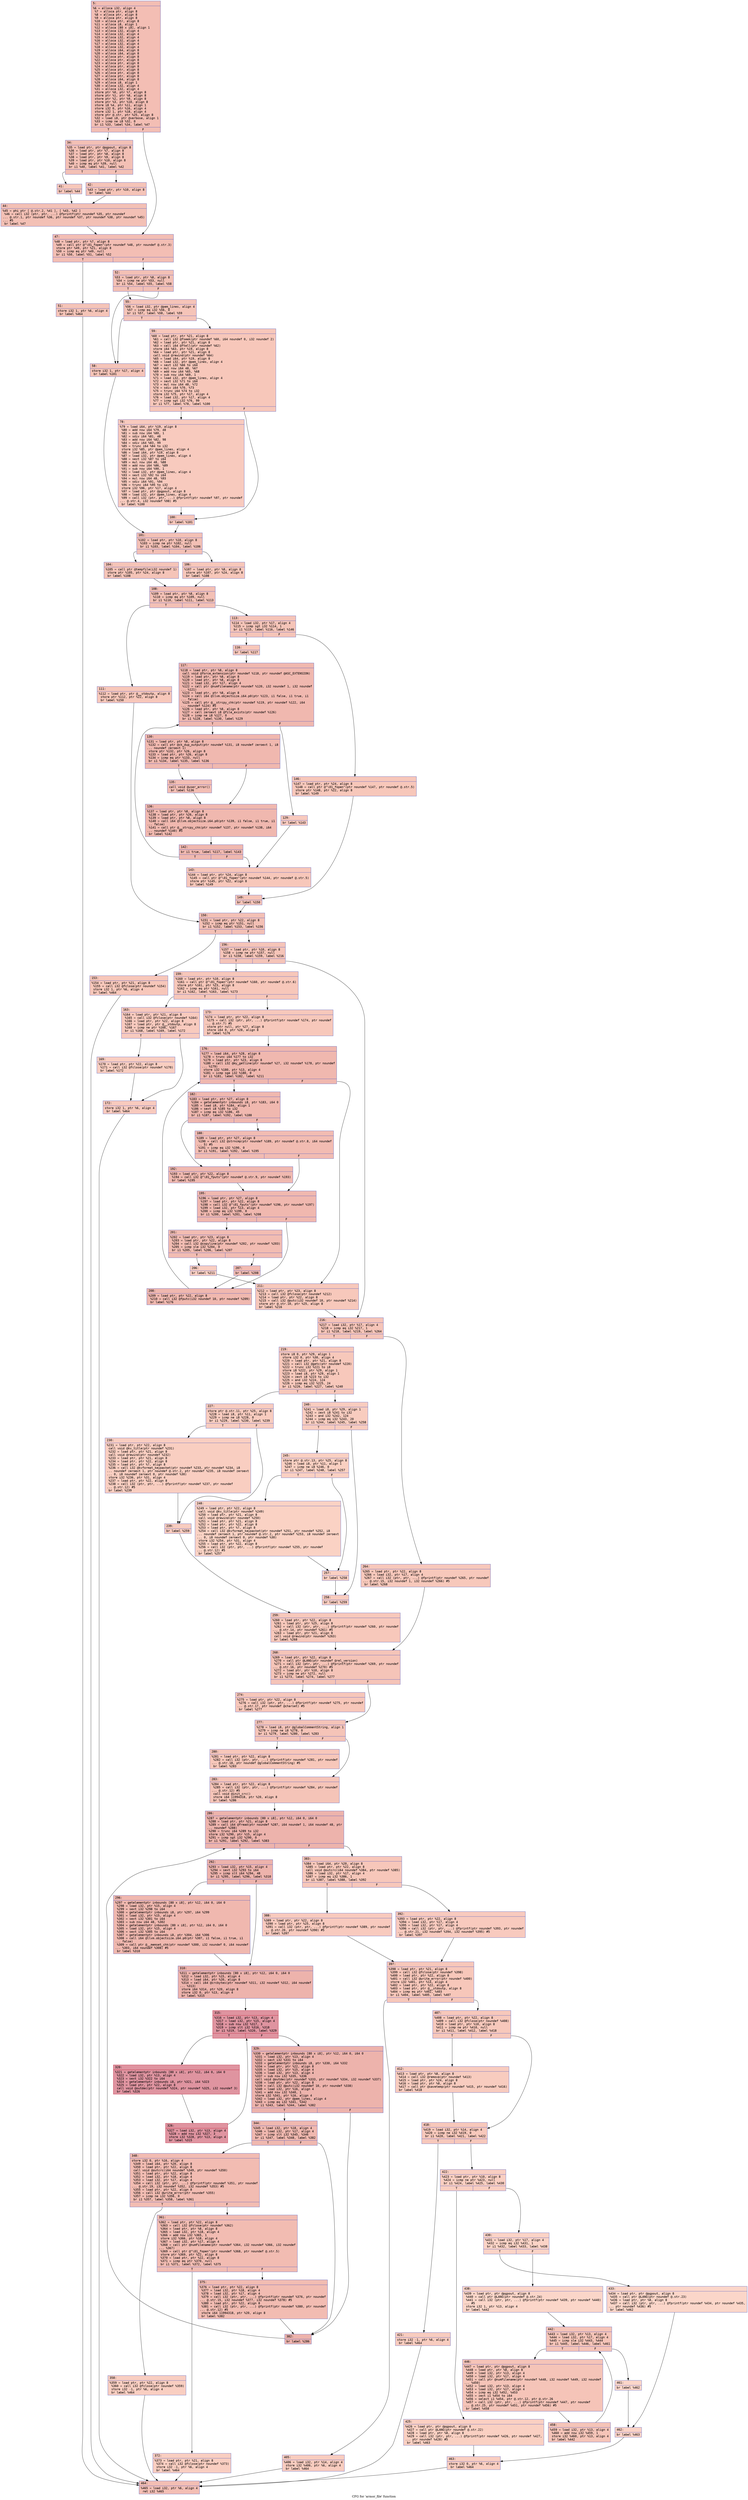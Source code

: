 digraph "CFG for 'armor_file' function" {
	label="CFG for 'armor_file' function";

	Node0x600001c16f30 [shape=record,color="#3d50c3ff", style=filled, fillcolor="#e36c5570" fontname="Courier",label="{5:\l|  %6 = alloca i32, align 4\l  %7 = alloca ptr, align 8\l  %8 = alloca ptr, align 8\l  %9 = alloca ptr, align 8\l  %10 = alloca ptr, align 8\l  %11 = alloca i8, align 1\l  %12 = alloca [80 x i8], align 1\l  %13 = alloca i32, align 4\l  %14 = alloca i32, align 4\l  %15 = alloca i32, align 4\l  %16 = alloca i32, align 4\l  %17 = alloca i32, align 4\l  %18 = alloca i32, align 4\l  %19 = alloca i64, align 8\l  %20 = alloca i64, align 8\l  %21 = alloca ptr, align 8\l  %22 = alloca ptr, align 8\l  %23 = alloca ptr, align 8\l  %24 = alloca ptr, align 8\l  %25 = alloca ptr, align 8\l  %26 = alloca ptr, align 8\l  %27 = alloca ptr, align 8\l  %28 = alloca i64, align 8\l  %29 = alloca i8, align 1\l  %30 = alloca i32, align 4\l  %31 = alloca i32, align 4\l  store ptr %0, ptr %7, align 8\l  store ptr %1, ptr %8, align 8\l  store ptr %2, ptr %9, align 8\l  store ptr %3, ptr %10, align 8\l  store i8 %4, ptr %11, align 1\l  store i32 0, ptr %16, align 4\l  store i32 1, ptr %18, align 4\l  store ptr @.str, ptr %25, align 8\l  %32 = load i8, ptr @verbose, align 1\l  %33 = icmp ne i8 %32, 0\l  br i1 %33, label %34, label %47\l|{<s0>T|<s1>F}}"];
	Node0x600001c16f30:s0 -> Node0x600001c16f80[tooltip="5 -> 34\nProbability 62.50%" ];
	Node0x600001c16f30:s1 -> Node0x600001c170c0[tooltip="5 -> 47\nProbability 37.50%" ];
	Node0x600001c16f80 [shape=record,color="#3d50c3ff", style=filled, fillcolor="#e5705870" fontname="Courier",label="{34:\l|  %35 = load ptr, ptr @pgpout, align 8\l  %36 = load ptr, ptr %7, align 8\l  %37 = load ptr, ptr %8, align 8\l  %38 = load ptr, ptr %9, align 8\l  %39 = load ptr, ptr %10, align 8\l  %40 = icmp eq ptr %39, null\l  br i1 %40, label %41, label %42\l|{<s0>T|<s1>F}}"];
	Node0x600001c16f80:s0 -> Node0x600001c16fd0[tooltip="34 -> 41\nProbability 37.50%" ];
	Node0x600001c16f80:s1 -> Node0x600001c17020[tooltip="34 -> 42\nProbability 62.50%" ];
	Node0x600001c16fd0 [shape=record,color="#3d50c3ff", style=filled, fillcolor="#ec7f6370" fontname="Courier",label="{41:\l|  br label %44\l}"];
	Node0x600001c16fd0 -> Node0x600001c17070[tooltip="41 -> 44\nProbability 100.00%" ];
	Node0x600001c17020 [shape=record,color="#3d50c3ff", style=filled, fillcolor="#e97a5f70" fontname="Courier",label="{42:\l|  %43 = load ptr, ptr %10, align 8\l  br label %44\l}"];
	Node0x600001c17020 -> Node0x600001c17070[tooltip="42 -> 44\nProbability 100.00%" ];
	Node0x600001c17070 [shape=record,color="#3d50c3ff", style=filled, fillcolor="#e5705870" fontname="Courier",label="{44:\l|  %45 = phi ptr [ @.str.2, %41 ], [ %43, %42 ]\l  %46 = call i32 (ptr, ptr, ...) @fprintf(ptr noundef %35, ptr noundef\l... @.str.1, ptr noundef %36, ptr noundef %37, ptr noundef %38, ptr noundef %45)\l... #5\l  br label %47\l}"];
	Node0x600001c17070 -> Node0x600001c170c0[tooltip="44 -> 47\nProbability 100.00%" ];
	Node0x600001c170c0 [shape=record,color="#3d50c3ff", style=filled, fillcolor="#e36c5570" fontname="Courier",label="{47:\l|  %48 = load ptr, ptr %7, align 8\l  %49 = call ptr @\"\\01_fopen\"(ptr noundef %48, ptr noundef @.str.3)\l  store ptr %49, ptr %21, align 8\l  %50 = icmp eq ptr %49, null\l  br i1 %50, label %51, label %52\l|{<s0>T|<s1>F}}"];
	Node0x600001c170c0:s0 -> Node0x600001c17110[tooltip="47 -> 51\nProbability 37.50%" ];
	Node0x600001c170c0:s1 -> Node0x600001c17160[tooltip="47 -> 52\nProbability 62.50%" ];
	Node0x600001c17110 [shape=record,color="#3d50c3ff", style=filled, fillcolor="#e97a5f70" fontname="Courier",label="{51:\l|  store i32 1, ptr %6, align 4\l  br label %464\l}"];
	Node0x600001c17110 -> Node0x600001c10e60[tooltip="51 -> 464\nProbability 100.00%" ];
	Node0x600001c17160 [shape=record,color="#3d50c3ff", style=filled, fillcolor="#e5705870" fontname="Courier",label="{52:\l|  %53 = load ptr, ptr %8, align 8\l  %54 = icmp ne ptr %53, null\l  br i1 %54, label %55, label %58\l|{<s0>T|<s1>F}}"];
	Node0x600001c17160:s0 -> Node0x600001c171b0[tooltip="52 -> 55\nProbability 62.50%" ];
	Node0x600001c17160:s1 -> Node0x600001c17200[tooltip="52 -> 58\nProbability 37.50%" ];
	Node0x600001c171b0 [shape=record,color="#3d50c3ff", style=filled, fillcolor="#e97a5f70" fontname="Courier",label="{55:\l|  %56 = load i32, ptr @pem_lines, align 4\l  %57 = icmp eq i32 %56, 0\l  br i1 %57, label %58, label %59\l|{<s0>T|<s1>F}}"];
	Node0x600001c171b0:s0 -> Node0x600001c17200[tooltip="55 -> 58\nProbability 37.50%" ];
	Node0x600001c171b0:s1 -> Node0x600001c17250[tooltip="55 -> 59\nProbability 62.50%" ];
	Node0x600001c17200 [shape=record,color="#3d50c3ff", style=filled, fillcolor="#e97a5f70" fontname="Courier",label="{58:\l|  store i32 1, ptr %17, align 4\l  br label %101\l}"];
	Node0x600001c17200 -> Node0x600001c17340[tooltip="58 -> 101\nProbability 100.00%" ];
	Node0x600001c17250 [shape=record,color="#3d50c3ff", style=filled, fillcolor="#ec7f6370" fontname="Courier",label="{59:\l|  %60 = load ptr, ptr %21, align 8\l  %61 = call i32 @fseek(ptr noundef %60, i64 noundef 0, i32 noundef 2)\l  %62 = load ptr, ptr %21, align 8\l  %63 = call i64 @ftell(ptr noundef %62)\l  store i64 %63, ptr %19, align 8\l  %64 = load ptr, ptr %21, align 8\l  call void @rewind(ptr noundef %64)\l  %65 = load i64, ptr %19, align 8\l  %66 = load i32, ptr @pem_lines, align 4\l  %67 = sext i32 %66 to i64\l  %68 = mul nsw i64 48, %67\l  %69 = add nsw i64 %65, %68\l  %70 = sub nsw i64 %69, 1\l  %71 = load i32, ptr @pem_lines, align 4\l  %72 = sext i32 %71 to i64\l  %73 = mul nsw i64 48, %72\l  %74 = sdiv i64 %70, %73\l  %75 = trunc i64 %74 to i32\l  store i32 %75, ptr %17, align 4\l  %76 = load i32, ptr %17, align 4\l  %77 = icmp sgt i32 %76, 99\l  br i1 %77, label %78, label %100\l|{<s0>T|<s1>F}}"];
	Node0x600001c17250:s0 -> Node0x600001c172a0[tooltip="59 -> 78\nProbability 50.00%" ];
	Node0x600001c17250:s1 -> Node0x600001c172f0[tooltip="59 -> 100\nProbability 50.00%" ];
	Node0x600001c172a0 [shape=record,color="#3d50c3ff", style=filled, fillcolor="#ef886b70" fontname="Courier",label="{78:\l|  %79 = load i64, ptr %19, align 8\l  %80 = add nsw i64 %79, 48\l  %81 = sub nsw i64 %80, 1\l  %82 = sdiv i64 %81, 48\l  %83 = add nsw i64 %82, 98\l  %84 = sdiv i64 %83, 99\l  %85 = trunc i64 %84 to i32\l  store i32 %85, ptr @pem_lines, align 4\l  %86 = load i64, ptr %19, align 8\l  %87 = load i32, ptr @pem_lines, align 4\l  %88 = sext i32 %87 to i64\l  %89 = mul nsw i64 48, %88\l  %90 = add nsw i64 %86, %89\l  %91 = sub nsw i64 %90, 1\l  %92 = load i32, ptr @pem_lines, align 4\l  %93 = sext i32 %92 to i64\l  %94 = mul nsw i64 48, %93\l  %95 = sdiv i64 %91, %94\l  %96 = trunc i64 %95 to i32\l  store i32 %96, ptr %17, align 4\l  %97 = load ptr, ptr @pgpout, align 8\l  %98 = load i32, ptr @pem_lines, align 4\l  %99 = call i32 (ptr, ptr, ...) @fprintf(ptr noundef %97, ptr noundef\l... @.str.4, i32 noundef %98) #5\l  br label %100\l}"];
	Node0x600001c172a0 -> Node0x600001c172f0[tooltip="78 -> 100\nProbability 100.00%" ];
	Node0x600001c172f0 [shape=record,color="#3d50c3ff", style=filled, fillcolor="#ec7f6370" fontname="Courier",label="{100:\l|  br label %101\l}"];
	Node0x600001c172f0 -> Node0x600001c17340[tooltip="100 -> 101\nProbability 100.00%" ];
	Node0x600001c17340 [shape=record,color="#3d50c3ff", style=filled, fillcolor="#e5705870" fontname="Courier",label="{101:\l|  %102 = load ptr, ptr %10, align 8\l  %103 = icmp ne ptr %102, null\l  br i1 %103, label %104, label %106\l|{<s0>T|<s1>F}}"];
	Node0x600001c17340:s0 -> Node0x600001c17390[tooltip="101 -> 104\nProbability 62.50%" ];
	Node0x600001c17340:s1 -> Node0x600001c173e0[tooltip="101 -> 106\nProbability 37.50%" ];
	Node0x600001c17390 [shape=record,color="#3d50c3ff", style=filled, fillcolor="#e97a5f70" fontname="Courier",label="{104:\l|  %105 = call ptr @tempfile(i32 noundef 1)\l  store ptr %105, ptr %24, align 8\l  br label %108\l}"];
	Node0x600001c17390 -> Node0x600001c17430[tooltip="104 -> 108\nProbability 100.00%" ];
	Node0x600001c173e0 [shape=record,color="#3d50c3ff", style=filled, fillcolor="#ec7f6370" fontname="Courier",label="{106:\l|  %107 = load ptr, ptr %8, align 8\l  store ptr %107, ptr %24, align 8\l  br label %108\l}"];
	Node0x600001c173e0 -> Node0x600001c17430[tooltip="106 -> 108\nProbability 100.00%" ];
	Node0x600001c17430 [shape=record,color="#3d50c3ff", style=filled, fillcolor="#e5705870" fontname="Courier",label="{108:\l|  %109 = load ptr, ptr %8, align 8\l  %110 = icmp eq ptr %109, null\l  br i1 %110, label %111, label %113\l|{<s0>T|<s1>F}}"];
	Node0x600001c17430:s0 -> Node0x600001c17480[tooltip="108 -> 111\nProbability 37.50%" ];
	Node0x600001c17430:s1 -> Node0x600001c174d0[tooltip="108 -> 113\nProbability 62.50%" ];
	Node0x600001c17480 [shape=record,color="#3d50c3ff", style=filled, fillcolor="#ec7f6370" fontname="Courier",label="{111:\l|  %112 = load ptr, ptr @__stdoutp, align 8\l  store ptr %112, ptr %22, align 8\l  br label %150\l}"];
	Node0x600001c17480 -> Node0x600001c17840[tooltip="111 -> 150\nProbability 100.00%" ];
	Node0x600001c174d0 [shape=record,color="#3d50c3ff", style=filled, fillcolor="#e97a5f70" fontname="Courier",label="{113:\l|  %114 = load i32, ptr %17, align 4\l  %115 = icmp sgt i32 %114, 1\l  br i1 %115, label %116, label %146\l|{<s0>T|<s1>F}}"];
	Node0x600001c174d0:s0 -> Node0x600001c17520[tooltip="113 -> 116\nProbability 50.00%" ];
	Node0x600001c174d0:s1 -> Node0x600001c177a0[tooltip="113 -> 146\nProbability 50.00%" ];
	Node0x600001c17520 [shape=record,color="#3d50c3ff", style=filled, fillcolor="#ec7f6370" fontname="Courier",label="{116:\l|  br label %117\l}"];
	Node0x600001c17520 -> Node0x600001c17570[tooltip="116 -> 117\nProbability 100.00%" ];
	Node0x600001c17570 [shape=record,color="#3d50c3ff", style=filled, fillcolor="#dc5d4a70" fontname="Courier",label="{117:\l|  %118 = load ptr, ptr %8, align 8\l  call void @force_extension(ptr noundef %118, ptr noundef @ASC_EXTENSION)\l  %119 = load ptr, ptr %8, align 8\l  %120 = load ptr, ptr %8, align 8\l  %121 = load i32, ptr %17, align 4\l  %122 = call ptr @numFilename(ptr noundef %120, i32 noundef 1, i32 noundef\l... %121)\l  %123 = load ptr, ptr %8, align 8\l  %124 = call i64 @llvm.objectsize.i64.p0(ptr %123, i1 false, i1 true, i1\l... false)\l  %125 = call ptr @__strcpy_chk(ptr noundef %119, ptr noundef %122, i64\l... noundef %124) #5\l  %126 = load ptr, ptr %8, align 8\l  %127 = call zeroext i8 @file_exists(ptr noundef %126)\l  %128 = icmp ne i8 %127, 0\l  br i1 %128, label %130, label %129\l|{<s0>T|<s1>F}}"];
	Node0x600001c17570:s0 -> Node0x600001c17610[tooltip="117 -> 130\nProbability 96.88%" ];
	Node0x600001c17570:s1 -> Node0x600001c175c0[tooltip="117 -> 129\nProbability 3.12%" ];
	Node0x600001c175c0 [shape=record,color="#3d50c3ff", style=filled, fillcolor="#ef886b70" fontname="Courier",label="{129:\l|  br label %143\l}"];
	Node0x600001c175c0 -> Node0x600001c17750[tooltip="129 -> 143\nProbability 100.00%" ];
	Node0x600001c17610 [shape=record,color="#3d50c3ff", style=filled, fillcolor="#dc5d4a70" fontname="Courier",label="{130:\l|  %131 = load ptr, ptr %8, align 8\l  %132 = call ptr @ck_dup_output(ptr noundef %131, i8 noundef zeroext 1, i8\l... noundef zeroext 1)\l  store ptr %132, ptr %26, align 8\l  %133 = load ptr, ptr %26, align 8\l  %134 = icmp eq ptr %133, null\l  br i1 %134, label %135, label %136\l|{<s0>T|<s1>F}}"];
	Node0x600001c17610:s0 -> Node0x600001c17660[tooltip="130 -> 135\nProbability 37.50%" ];
	Node0x600001c17610:s1 -> Node0x600001c176b0[tooltip="130 -> 136\nProbability 62.50%" ];
	Node0x600001c17660 [shape=record,color="#3d50c3ff", style=filled, fillcolor="#e36c5570" fontname="Courier",label="{135:\l|  call void @user_error()\l  br label %136\l}"];
	Node0x600001c17660 -> Node0x600001c176b0[tooltip="135 -> 136\nProbability 100.00%" ];
	Node0x600001c176b0 [shape=record,color="#3d50c3ff", style=filled, fillcolor="#dc5d4a70" fontname="Courier",label="{136:\l|  %137 = load ptr, ptr %8, align 8\l  %138 = load ptr, ptr %26, align 8\l  %139 = load ptr, ptr %8, align 8\l  %140 = call i64 @llvm.objectsize.i64.p0(ptr %139, i1 false, i1 true, i1\l... false)\l  %141 = call ptr @__strcpy_chk(ptr noundef %137, ptr noundef %138, i64\l... noundef %140) #5\l  br label %142\l}"];
	Node0x600001c176b0 -> Node0x600001c17700[tooltip="136 -> 142\nProbability 100.00%" ];
	Node0x600001c17700 [shape=record,color="#3d50c3ff", style=filled, fillcolor="#dc5d4a70" fontname="Courier",label="{142:\l|  br i1 true, label %117, label %143\l|{<s0>T|<s1>F}}"];
	Node0x600001c17700:s0 -> Node0x600001c17570[tooltip="142 -> 117\nProbability 96.88%" ];
	Node0x600001c17700:s1 -> Node0x600001c17750[tooltip="142 -> 143\nProbability 3.12%" ];
	Node0x600001c17750 [shape=record,color="#3d50c3ff", style=filled, fillcolor="#ec7f6370" fontname="Courier",label="{143:\l|  %144 = load ptr, ptr %24, align 8\l  %145 = call ptr @\"\\01_fopen\"(ptr noundef %144, ptr noundef @.str.5)\l  store ptr %145, ptr %22, align 8\l  br label %149\l}"];
	Node0x600001c17750 -> Node0x600001c177f0[tooltip="143 -> 149\nProbability 100.00%" ];
	Node0x600001c177a0 [shape=record,color="#3d50c3ff", style=filled, fillcolor="#ec7f6370" fontname="Courier",label="{146:\l|  %147 = load ptr, ptr %24, align 8\l  %148 = call ptr @\"\\01_fopen\"(ptr noundef %147, ptr noundef @.str.5)\l  store ptr %148, ptr %22, align 8\l  br label %149\l}"];
	Node0x600001c177a0 -> Node0x600001c177f0[tooltip="146 -> 149\nProbability 100.00%" ];
	Node0x600001c177f0 [shape=record,color="#3d50c3ff", style=filled, fillcolor="#e97a5f70" fontname="Courier",label="{149:\l|  br label %150\l}"];
	Node0x600001c177f0 -> Node0x600001c17840[tooltip="149 -> 150\nProbability 100.00%" ];
	Node0x600001c17840 [shape=record,color="#3d50c3ff", style=filled, fillcolor="#e5705870" fontname="Courier",label="{150:\l|  %151 = load ptr, ptr %22, align 8\l  %152 = icmp eq ptr %151, null\l  br i1 %152, label %153, label %156\l|{<s0>T|<s1>F}}"];
	Node0x600001c17840:s0 -> Node0x600001c17890[tooltip="150 -> 153\nProbability 37.50%" ];
	Node0x600001c17840:s1 -> Node0x600001c178e0[tooltip="150 -> 156\nProbability 62.50%" ];
	Node0x600001c17890 [shape=record,color="#3d50c3ff", style=filled, fillcolor="#ec7f6370" fontname="Courier",label="{153:\l|  %154 = load ptr, ptr %21, align 8\l  %155 = call i32 @fclose(ptr noundef %154)\l  store i32 1, ptr %6, align 4\l  br label %464\l}"];
	Node0x600001c17890 -> Node0x600001c10e60[tooltip="153 -> 464\nProbability 100.00%" ];
	Node0x600001c178e0 [shape=record,color="#3d50c3ff", style=filled, fillcolor="#e97a5f70" fontname="Courier",label="{156:\l|  %157 = load ptr, ptr %10, align 8\l  %158 = icmp ne ptr %157, null\l  br i1 %158, label %159, label %216\l|{<s0>T|<s1>F}}"];
	Node0x600001c178e0:s0 -> Node0x600001c17930[tooltip="156 -> 159\nProbability 62.50%" ];
	Node0x600001c178e0:s1 -> Node0x600001c17de0[tooltip="156 -> 216\nProbability 37.50%" ];
	Node0x600001c17930 [shape=record,color="#3d50c3ff", style=filled, fillcolor="#ec7f6370" fontname="Courier",label="{159:\l|  %160 = load ptr, ptr %10, align 8\l  %161 = call ptr @\"\\01_fopen\"(ptr noundef %160, ptr noundef @.str.6)\l  store ptr %161, ptr %23, align 8\l  %162 = icmp eq ptr %161, null\l  br i1 %162, label %163, label %173\l|{<s0>T|<s1>F}}"];
	Node0x600001c17930:s0 -> Node0x600001c17980[tooltip="159 -> 163\nProbability 37.50%" ];
	Node0x600001c17930:s1 -> Node0x600001c17a70[tooltip="159 -> 173\nProbability 62.50%" ];
	Node0x600001c17980 [shape=record,color="#3d50c3ff", style=filled, fillcolor="#ef886b70" fontname="Courier",label="{163:\l|  %164 = load ptr, ptr %21, align 8\l  %165 = call i32 @fclose(ptr noundef %164)\l  %166 = load ptr, ptr %22, align 8\l  %167 = load ptr, ptr @__stdoutp, align 8\l  %168 = icmp ne ptr %166, %167\l  br i1 %168, label %169, label %172\l|{<s0>T|<s1>F}}"];
	Node0x600001c17980:s0 -> Node0x600001c179d0[tooltip="163 -> 169\nProbability 62.50%" ];
	Node0x600001c17980:s1 -> Node0x600001c17a20[tooltip="163 -> 172\nProbability 37.50%" ];
	Node0x600001c179d0 [shape=record,color="#3d50c3ff", style=filled, fillcolor="#f2907270" fontname="Courier",label="{169:\l|  %170 = load ptr, ptr %22, align 8\l  %171 = call i32 @fclose(ptr noundef %170)\l  br label %172\l}"];
	Node0x600001c179d0 -> Node0x600001c17a20[tooltip="169 -> 172\nProbability 100.00%" ];
	Node0x600001c17a20 [shape=record,color="#3d50c3ff", style=filled, fillcolor="#ef886b70" fontname="Courier",label="{172:\l|  store i32 1, ptr %6, align 4\l  br label %464\l}"];
	Node0x600001c17a20 -> Node0x600001c10e60[tooltip="172 -> 464\nProbability 100.00%" ];
	Node0x600001c17a70 [shape=record,color="#3d50c3ff", style=filled, fillcolor="#ed836670" fontname="Courier",label="{173:\l|  %174 = load ptr, ptr %22, align 8\l  %175 = call i32 (ptr, ptr, ...) @fprintf(ptr noundef %174, ptr noundef\l... @.str.7) #5\l  store ptr null, ptr %27, align 8\l  store i64 0, ptr %28, align 8\l  br label %176\l}"];
	Node0x600001c17a70 -> Node0x600001c17ac0[tooltip="173 -> 176\nProbability 100.00%" ];
	Node0x600001c17ac0 [shape=record,color="#3d50c3ff", style=filled, fillcolor="#dc5d4a70" fontname="Courier",label="{176:\l|  %177 = load i64, ptr %28, align 8\l  %178 = trunc i64 %177 to i32\l  %179 = load ptr, ptr %23, align 8\l  %180 = call i32 @my_getline(ptr noundef %27, i32 noundef %178, ptr noundef\l... %179)\l  store i32 %180, ptr %13, align 4\l  %181 = icmp sge i32 %180, 0\l  br i1 %181, label %182, label %211\l|{<s0>T|<s1>F}}"];
	Node0x600001c17ac0:s0 -> Node0x600001c17b10[tooltip="176 -> 182\nProbability 96.88%" ];
	Node0x600001c17ac0:s1 -> Node0x600001c17d90[tooltip="176 -> 211\nProbability 3.12%" ];
	Node0x600001c17b10 [shape=record,color="#3d50c3ff", style=filled, fillcolor="#dc5d4a70" fontname="Courier",label="{182:\l|  %183 = load ptr, ptr %27, align 8\l  %184 = getelementptr inbounds i8, ptr %183, i64 0\l  %185 = load i8, ptr %184, align 1\l  %186 = sext i8 %185 to i32\l  %187 = icmp eq i32 %186, 45\l  br i1 %187, label %192, label %188\l|{<s0>T|<s1>F}}"];
	Node0x600001c17b10:s0 -> Node0x600001c17bb0[tooltip="182 -> 192\nProbability 50.00%" ];
	Node0x600001c17b10:s1 -> Node0x600001c17b60[tooltip="182 -> 188\nProbability 50.00%" ];
	Node0x600001c17b60 [shape=record,color="#3d50c3ff", style=filled, fillcolor="#e1675170" fontname="Courier",label="{188:\l|  %189 = load ptr, ptr %27, align 8\l  %190 = call i32 @strncmp(ptr noundef %189, ptr noundef @.str.8, i64 noundef\l... 5) #5\l  %191 = icmp eq i32 %190, 0\l  br i1 %191, label %192, label %195\l|{<s0>T|<s1>F}}"];
	Node0x600001c17b60:s0 -> Node0x600001c17bb0[tooltip="188 -> 192\nProbability 37.50%" ];
	Node0x600001c17b60:s1 -> Node0x600001c17c00[tooltip="188 -> 195\nProbability 62.50%" ];
	Node0x600001c17bb0 [shape=record,color="#3d50c3ff", style=filled, fillcolor="#de614d70" fontname="Courier",label="{192:\l|  %193 = load ptr, ptr %22, align 8\l  %194 = call i32 @\"\\01_fputs\"(ptr noundef @.str.9, ptr noundef %193)\l  br label %195\l}"];
	Node0x600001c17bb0 -> Node0x600001c17c00[tooltip="192 -> 195\nProbability 100.00%" ];
	Node0x600001c17c00 [shape=record,color="#3d50c3ff", style=filled, fillcolor="#dc5d4a70" fontname="Courier",label="{195:\l|  %196 = load ptr, ptr %27, align 8\l  %197 = load ptr, ptr %22, align 8\l  %198 = call i32 @\"\\01_fputs\"(ptr noundef %196, ptr noundef %197)\l  %199 = load i32, ptr %13, align 4\l  %200 = icmp eq i32 %199, 0\l  br i1 %200, label %201, label %208\l|{<s0>T|<s1>F}}"];
	Node0x600001c17c00:s0 -> Node0x600001c17c50[tooltip="195 -> 201\nProbability 37.50%" ];
	Node0x600001c17c00:s1 -> Node0x600001c17d40[tooltip="195 -> 208\nProbability 62.50%" ];
	Node0x600001c17c50 [shape=record,color="#3d50c3ff", style=filled, fillcolor="#e1675170" fontname="Courier",label="{201:\l|  %202 = load ptr, ptr %23, align 8\l  %203 = load ptr, ptr %22, align 8\l  %204 = call i32 @copyline(ptr noundef %202, ptr noundef %203)\l  %205 = icmp sle i32 %204, 0\l  br i1 %205, label %206, label %207\l|{<s0>T|<s1>F}}"];
	Node0x600001c17c50:s0 -> Node0x600001c17ca0[tooltip="201 -> 206\nProbability 3.12%" ];
	Node0x600001c17c50:s1 -> Node0x600001c17cf0[tooltip="201 -> 207\nProbability 96.88%" ];
	Node0x600001c17ca0 [shape=record,color="#3d50c3ff", style=filled, fillcolor="#f2907270" fontname="Courier",label="{206:\l|  br label %211\l}"];
	Node0x600001c17ca0 -> Node0x600001c17d90[tooltip="206 -> 211\nProbability 100.00%" ];
	Node0x600001c17cf0 [shape=record,color="#3d50c3ff", style=filled, fillcolor="#e1675170" fontname="Courier",label="{207:\l|  br label %208\l}"];
	Node0x600001c17cf0 -> Node0x600001c17d40[tooltip="207 -> 208\nProbability 100.00%" ];
	Node0x600001c17d40 [shape=record,color="#3d50c3ff", style=filled, fillcolor="#dc5d4a70" fontname="Courier",label="{208:\l|  %209 = load ptr, ptr %22, align 8\l  %210 = call i32 @fputc(i32 noundef 10, ptr noundef %209)\l  br label %176\l}"];
	Node0x600001c17d40 -> Node0x600001c17ac0[tooltip="208 -> 176\nProbability 100.00%" ];
	Node0x600001c17d90 [shape=record,color="#3d50c3ff", style=filled, fillcolor="#ed836670" fontname="Courier",label="{211:\l|  %212 = load ptr, ptr %23, align 8\l  %213 = call i32 @fclose(ptr noundef %212)\l  %214 = load ptr, ptr %22, align 8\l  %215 = call i32 @putc(i32 noundef 10, ptr noundef %214)\l  store ptr @.str.10, ptr %25, align 8\l  br label %216\l}"];
	Node0x600001c17d90 -> Node0x600001c17de0[tooltip="211 -> 216\nProbability 100.00%" ];
	Node0x600001c17de0 [shape=record,color="#3d50c3ff", style=filled, fillcolor="#e97a5f70" fontname="Courier",label="{216:\l|  %217 = load i32, ptr %17, align 4\l  %218 = icmp eq i32 %217, 1\l  br i1 %218, label %219, label %264\l|{<s0>T|<s1>F}}"];
	Node0x600001c17de0:s0 -> Node0x600001c17e30[tooltip="216 -> 219\nProbability 50.00%" ];
	Node0x600001c17de0:s1 -> Node0x600001c10190[tooltip="216 -> 264\nProbability 50.00%" ];
	Node0x600001c17e30 [shape=record,color="#3d50c3ff", style=filled, fillcolor="#ed836670" fontname="Courier",label="{219:\l|  store i8 0, ptr %29, align 1\l  store i32 0, ptr %30, align 4\l  %220 = load ptr, ptr %21, align 8\l  %221 = call i32 @getc(ptr noundef %220)\l  %222 = trunc i32 %221 to i8\l  store i8 %222, ptr %29, align 1\l  %223 = load i8, ptr %29, align 1\l  %224 = zext i8 %223 to i32\l  %225 = and i32 %224, 124\l  %226 = icmp eq i32 %225, 24\l  br i1 %226, label %227, label %240\l|{<s0>T|<s1>F}}"];
	Node0x600001c17e30:s0 -> Node0x600001c17e80[tooltip="219 -> 227\nProbability 50.00%" ];
	Node0x600001c17e30:s1 -> Node0x600001c17f70[tooltip="219 -> 240\nProbability 50.00%" ];
	Node0x600001c17e80 [shape=record,color="#3d50c3ff", style=filled, fillcolor="#f08b6e70" fontname="Courier",label="{227:\l|  store ptr @.str.11, ptr %25, align 8\l  %228 = load i8, ptr %11, align 1\l  %229 = icmp ne i8 %228, 0\l  br i1 %229, label %230, label %239\l|{<s0>T|<s1>F}}"];
	Node0x600001c17e80:s0 -> Node0x600001c17ed0[tooltip="227 -> 230\nProbability 62.50%" ];
	Node0x600001c17e80:s1 -> Node0x600001c17f20[tooltip="227 -> 239\nProbability 37.50%" ];
	Node0x600001c17ed0 [shape=record,color="#3d50c3ff", style=filled, fillcolor="#f2907270" fontname="Courier",label="{230:\l|  %231 = load ptr, ptr %22, align 8\l  call void @kv_title(ptr noundef %231)\l  %232 = load ptr, ptr %21, align 8\l  call void @rewind(ptr noundef %232)\l  %233 = load ptr, ptr %21, align 8\l  %234 = load ptr, ptr %22, align 8\l  %235 = load ptr, ptr %7, align 8\l  %236 = call i32 @kvformat_keypacket(ptr noundef %233, ptr noundef %234, i8\l... noundef zeroext 1, ptr noundef @.str.2, ptr noundef %235, i8 noundef zeroext\l... 0, i8 noundef zeroext 0, ptr noundef %30)\l  store i32 %236, ptr %31, align 4\l  %237 = load ptr, ptr %22, align 8\l  %238 = call i32 (ptr, ptr, ...) @fprintf(ptr noundef %237, ptr noundef\l... @.str.12) #5\l  br label %239\l}"];
	Node0x600001c17ed0 -> Node0x600001c17f20[tooltip="230 -> 239\nProbability 100.00%" ];
	Node0x600001c17f20 [shape=record,color="#3d50c3ff", style=filled, fillcolor="#f08b6e70" fontname="Courier",label="{239:\l|  br label %259\l}"];
	Node0x600001c17f20 -> Node0x600001c10140[tooltip="239 -> 259\nProbability 100.00%" ];
	Node0x600001c17f70 [shape=record,color="#3d50c3ff", style=filled, fillcolor="#f08b6e70" fontname="Courier",label="{240:\l|  %241 = load i8, ptr %29, align 1\l  %242 = zext i8 %241 to i32\l  %243 = and i32 %242, 124\l  %244 = icmp eq i32 %243, 20\l  br i1 %244, label %245, label %258\l|{<s0>T|<s1>F}}"];
	Node0x600001c17f70:s0 -> Node0x600001c10000[tooltip="240 -> 245\nProbability 50.00%" ];
	Node0x600001c17f70:s1 -> Node0x600001c100f0[tooltip="240 -> 258\nProbability 50.00%" ];
	Node0x600001c10000 [shape=record,color="#3d50c3ff", style=filled, fillcolor="#f3947570" fontname="Courier",label="{245:\l|  store ptr @.str.13, ptr %25, align 8\l  %246 = load i8, ptr %11, align 1\l  %247 = icmp ne i8 %246, 0\l  br i1 %247, label %248, label %257\l|{<s0>T|<s1>F}}"];
	Node0x600001c10000:s0 -> Node0x600001c10050[tooltip="245 -> 248\nProbability 62.50%" ];
	Node0x600001c10000:s1 -> Node0x600001c100a0[tooltip="245 -> 257\nProbability 37.50%" ];
	Node0x600001c10050 [shape=record,color="#3d50c3ff", style=filled, fillcolor="#f4987a70" fontname="Courier",label="{248:\l|  %249 = load ptr, ptr %22, align 8\l  call void @kv_title(ptr noundef %249)\l  %250 = load ptr, ptr %21, align 8\l  call void @rewind(ptr noundef %250)\l  %251 = load ptr, ptr %21, align 8\l  %252 = load ptr, ptr %22, align 8\l  %253 = load ptr, ptr %7, align 8\l  %254 = call i32 @kvformat_keypacket(ptr noundef %251, ptr noundef %252, i8\l... noundef zeroext 1, ptr noundef @.str.2, ptr noundef %253, i8 noundef zeroext\l... 0, i8 noundef zeroext 0, ptr noundef %30)\l  store i32 %254, ptr %31, align 4\l  %255 = load ptr, ptr %22, align 8\l  %256 = call i32 (ptr, ptr, ...) @fprintf(ptr noundef %255, ptr noundef\l... @.str.12) #5\l  br label %257\l}"];
	Node0x600001c10050 -> Node0x600001c100a0[tooltip="248 -> 257\nProbability 100.00%" ];
	Node0x600001c100a0 [shape=record,color="#3d50c3ff", style=filled, fillcolor="#f3947570" fontname="Courier",label="{257:\l|  br label %258\l}"];
	Node0x600001c100a0 -> Node0x600001c100f0[tooltip="257 -> 258\nProbability 100.00%" ];
	Node0x600001c100f0 [shape=record,color="#3d50c3ff", style=filled, fillcolor="#f08b6e70" fontname="Courier",label="{258:\l|  br label %259\l}"];
	Node0x600001c100f0 -> Node0x600001c10140[tooltip="258 -> 259\nProbability 100.00%" ];
	Node0x600001c10140 [shape=record,color="#3d50c3ff", style=filled, fillcolor="#ed836670" fontname="Courier",label="{259:\l|  %260 = load ptr, ptr %22, align 8\l  %261 = load ptr, ptr %25, align 8\l  %262 = call i32 (ptr, ptr, ...) @fprintf(ptr noundef %260, ptr noundef\l... @.str.14, ptr noundef %261) #5\l  %263 = load ptr, ptr %21, align 8\l  call void @rewind(ptr noundef %263)\l  br label %268\l}"];
	Node0x600001c10140 -> Node0x600001c101e0[tooltip="259 -> 268\nProbability 100.00%" ];
	Node0x600001c10190 [shape=record,color="#3d50c3ff", style=filled, fillcolor="#ed836670" fontname="Courier",label="{264:\l|  %265 = load ptr, ptr %22, align 8\l  %266 = load i32, ptr %17, align 4\l  %267 = call i32 (ptr, ptr, ...) @fprintf(ptr noundef %265, ptr noundef\l... @.str.15, i32 noundef 1, i32 noundef %266) #5\l  br label %268\l}"];
	Node0x600001c10190 -> Node0x600001c101e0[tooltip="264 -> 268\nProbability 100.00%" ];
	Node0x600001c101e0 [shape=record,color="#3d50c3ff", style=filled, fillcolor="#e97a5f70" fontname="Courier",label="{268:\l|  %269 = load ptr, ptr %22, align 8\l  %270 = call ptr @LANG(ptr noundef @rel_version)\l  %271 = call i32 (ptr, ptr, ...) @fprintf(ptr noundef %269, ptr noundef\l... @.str.16, ptr noundef %270) #5\l  %272 = load ptr, ptr %10, align 8\l  %273 = icmp ne ptr %272, null\l  br i1 %273, label %274, label %277\l|{<s0>T|<s1>F}}"];
	Node0x600001c101e0:s0 -> Node0x600001c10230[tooltip="268 -> 274\nProbability 62.50%" ];
	Node0x600001c101e0:s1 -> Node0x600001c10280[tooltip="268 -> 277\nProbability 37.50%" ];
	Node0x600001c10230 [shape=record,color="#3d50c3ff", style=filled, fillcolor="#ec7f6370" fontname="Courier",label="{274:\l|  %275 = load ptr, ptr %22, align 8\l  %276 = call i32 (ptr, ptr, ...) @fprintf(ptr noundef %275, ptr noundef\l... @.str.17, ptr noundef @charset) #5\l  br label %277\l}"];
	Node0x600001c10230 -> Node0x600001c10280[tooltip="274 -> 277\nProbability 100.00%" ];
	Node0x600001c10280 [shape=record,color="#3d50c3ff", style=filled, fillcolor="#e97a5f70" fontname="Courier",label="{277:\l|  %278 = load i8, ptr @globalCommentString, align 1\l  %279 = icmp ne i8 %278, 0\l  br i1 %279, label %280, label %283\l|{<s0>T|<s1>F}}"];
	Node0x600001c10280:s0 -> Node0x600001c102d0[tooltip="277 -> 280\nProbability 62.50%" ];
	Node0x600001c10280:s1 -> Node0x600001c10320[tooltip="277 -> 283\nProbability 37.50%" ];
	Node0x600001c102d0 [shape=record,color="#3d50c3ff", style=filled, fillcolor="#ec7f6370" fontname="Courier",label="{280:\l|  %281 = load ptr, ptr %22, align 8\l  %282 = call i32 (ptr, ptr, ...) @fprintf(ptr noundef %281, ptr noundef\l... @.str.18, ptr noundef @globalCommentString) #5\l  br label %283\l}"];
	Node0x600001c102d0 -> Node0x600001c10320[tooltip="280 -> 283\nProbability 100.00%" ];
	Node0x600001c10320 [shape=record,color="#3d50c3ff", style=filled, fillcolor="#e97a5f70" fontname="Courier",label="{283:\l|  %284 = load ptr, ptr %22, align 8\l  %285 = call i32 (ptr, ptr, ...) @fprintf(ptr noundef %284, ptr noundef\l... @.str.12) #5\l  call void @init_crc()\l  store i64 11994318, ptr %20, align 8\l  br label %286\l}"];
	Node0x600001c10320 -> Node0x600001c10370[tooltip="283 -> 286\nProbability 100.00%" ];
	Node0x600001c10370 [shape=record,color="#3d50c3ff", style=filled, fillcolor="#d6524470" fontname="Courier",label="{286:\l|  %287 = getelementptr inbounds [80 x i8], ptr %12, i64 0, i64 0\l  %288 = load ptr, ptr %21, align 8\l  %289 = call i64 @fread(ptr noundef %287, i64 noundef 1, i64 noundef 48, ptr\l... noundef %288)\l  %290 = trunc i64 %289 to i32\l  store i32 %290, ptr %15, align 4\l  %291 = icmp sgt i32 %290, 0\l  br i1 %291, label %292, label %383\l|{<s0>T|<s1>F}}"];
	Node0x600001c10370:s0 -> Node0x600001c103c0[tooltip="286 -> 292\nProbability 96.88%" ];
	Node0x600001c10370:s1 -> Node0x600001c10820[tooltip="286 -> 383\nProbability 3.12%" ];
	Node0x600001c103c0 [shape=record,color="#3d50c3ff", style=filled, fillcolor="#d6524470" fontname="Courier",label="{292:\l|  %293 = load i32, ptr %15, align 4\l  %294 = sext i32 %293 to i64\l  %295 = icmp slt i64 %294, 48\l  br i1 %295, label %296, label %310\l|{<s0>T|<s1>F}}"];
	Node0x600001c103c0:s0 -> Node0x600001c10410[tooltip="292 -> 296\nProbability 50.00%" ];
	Node0x600001c103c0:s1 -> Node0x600001c10460[tooltip="292 -> 310\nProbability 50.00%" ];
	Node0x600001c10410 [shape=record,color="#3d50c3ff", style=filled, fillcolor="#dc5d4a70" fontname="Courier",label="{296:\l|  %297 = getelementptr inbounds [80 x i8], ptr %12, i64 0, i64 0\l  %298 = load i32, ptr %15, align 4\l  %299 = sext i32 %298 to i64\l  %300 = getelementptr inbounds i8, ptr %297, i64 %299\l  %301 = load i32, ptr %15, align 4\l  %302 = sext i32 %301 to i64\l  %303 = sub nsw i64 48, %302\l  %304 = getelementptr inbounds [80 x i8], ptr %12, i64 0, i64 0\l  %305 = load i32, ptr %15, align 4\l  %306 = sext i32 %305 to i64\l  %307 = getelementptr inbounds i8, ptr %304, i64 %306\l  %308 = call i64 @llvm.objectsize.i64.p0(ptr %307, i1 false, i1 true, i1\l... false)\l  %309 = call ptr @__memset_chk(ptr noundef %300, i32 noundef 0, i64 noundef\l... %303, i64 noundef %308) #5\l  br label %310\l}"];
	Node0x600001c10410 -> Node0x600001c10460[tooltip="296 -> 310\nProbability 100.00%" ];
	Node0x600001c10460 [shape=record,color="#3d50c3ff", style=filled, fillcolor="#d6524470" fontname="Courier",label="{310:\l|  %311 = getelementptr inbounds [80 x i8], ptr %12, i64 0, i64 0\l  %312 = load i32, ptr %15, align 4\l  %313 = load i64, ptr %20, align 8\l  %314 = call i64 @crcbytes(ptr noundef %311, i32 noundef %312, i64 noundef\l... %313)\l  store i64 %314, ptr %20, align 8\l  store i32 0, ptr %13, align 4\l  br label %315\l}"];
	Node0x600001c10460 -> Node0x600001c104b0[tooltip="310 -> 315\nProbability 100.00%" ];
	Node0x600001c104b0 [shape=record,color="#b70d28ff", style=filled, fillcolor="#b70d2870" fontname="Courier",label="{315:\l|  %316 = load i32, ptr %13, align 4\l  %317 = load i32, ptr %15, align 4\l  %318 = sub nsw i32 %317, 3\l  %319 = icmp slt i32 %316, %318\l  br i1 %319, label %320, label %329\l|{<s0>T|<s1>F}}"];
	Node0x600001c104b0:s0 -> Node0x600001c10500[tooltip="315 -> 320\nProbability 96.88%" ];
	Node0x600001c104b0:s1 -> Node0x600001c105a0[tooltip="315 -> 329\nProbability 3.12%" ];
	Node0x600001c10500 [shape=record,color="#b70d28ff", style=filled, fillcolor="#b70d2870" fontname="Courier",label="{320:\l|  %321 = getelementptr inbounds [80 x i8], ptr %12, i64 0, i64 0\l  %322 = load i32, ptr %13, align 4\l  %323 = sext i32 %322 to i64\l  %324 = getelementptr inbounds i8, ptr %321, i64 %323\l  %325 = load ptr, ptr %22, align 8\l  call void @outdec(ptr noundef %324, ptr noundef %325, i32 noundef 3)\l  br label %326\l}"];
	Node0x600001c10500 -> Node0x600001c10550[tooltip="320 -> 326\nProbability 100.00%" ];
	Node0x600001c10550 [shape=record,color="#b70d28ff", style=filled, fillcolor="#b70d2870" fontname="Courier",label="{326:\l|  %327 = load i32, ptr %13, align 4\l  %328 = add nsw i32 %327, 3\l  store i32 %328, ptr %13, align 4\l  br label %315\l}"];
	Node0x600001c10550 -> Node0x600001c104b0[tooltip="326 -> 315\nProbability 100.00%" ];
	Node0x600001c105a0 [shape=record,color="#3d50c3ff", style=filled, fillcolor="#d6524470" fontname="Courier",label="{329:\l|  %330 = getelementptr inbounds [80 x i8], ptr %12, i64 0, i64 0\l  %331 = load i32, ptr %13, align 4\l  %332 = sext i32 %331 to i64\l  %333 = getelementptr inbounds i8, ptr %330, i64 %332\l  %334 = load ptr, ptr %22, align 8\l  %335 = load i32, ptr %15, align 4\l  %336 = load i32, ptr %13, align 4\l  %337 = sub nsw i32 %335, %336\l  call void @outdec(ptr noundef %333, ptr noundef %334, i32 noundef %337)\l  %338 = load ptr, ptr %22, align 8\l  %339 = call i32 @putc(i32 noundef 10, ptr noundef %338)\l  %340 = load i32, ptr %16, align 4\l  %341 = add nsw i32 %340, 1\l  store i32 %341, ptr %16, align 4\l  %342 = load i32, ptr @pem_lines, align 4\l  %343 = icmp eq i32 %341, %342\l  br i1 %343, label %344, label %382\l|{<s0>T|<s1>F}}"];
	Node0x600001c105a0:s0 -> Node0x600001c105f0[tooltip="329 -> 344\nProbability 50.00%" ];
	Node0x600001c105a0:s1 -> Node0x600001c107d0[tooltip="329 -> 382\nProbability 50.00%" ];
	Node0x600001c105f0 [shape=record,color="#3d50c3ff", style=filled, fillcolor="#dc5d4a70" fontname="Courier",label="{344:\l|  %345 = load i32, ptr %18, align 4\l  %346 = load i32, ptr %17, align 4\l  %347 = icmp slt i32 %345, %346\l  br i1 %347, label %348, label %382\l|{<s0>T|<s1>F}}"];
	Node0x600001c105f0:s0 -> Node0x600001c10640[tooltip="344 -> 348\nProbability 50.00%" ];
	Node0x600001c105f0:s1 -> Node0x600001c107d0[tooltip="344 -> 382\nProbability 50.00%" ];
	Node0x600001c10640 [shape=record,color="#3d50c3ff", style=filled, fillcolor="#e1675170" fontname="Courier",label="{348:\l|  store i32 0, ptr %16, align 4\l  %349 = load i64, ptr %20, align 8\l  %350 = load ptr, ptr %22, align 8\l  call void @outcrc(i64 noundef %349, ptr noundef %350)\l  %351 = load ptr, ptr %22, align 8\l  %352 = load i32, ptr %18, align 4\l  %353 = load i32, ptr %17, align 4\l  %354 = call i32 (ptr, ptr, ...) @fprintf(ptr noundef %351, ptr noundef\l... @.str.19, i32 noundef %352, i32 noundef %353) #5\l  %355 = load ptr, ptr %22, align 8\l  %356 = call i32 @write_error(ptr noundef %355)\l  %357 = icmp ne i32 %356, 0\l  br i1 %357, label %358, label %361\l|{<s0>T|<s1>F}}"];
	Node0x600001c10640:s0 -> Node0x600001c10690[tooltip="348 -> 358\nProbability 3.12%" ];
	Node0x600001c10640:s1 -> Node0x600001c106e0[tooltip="348 -> 361\nProbability 96.88%" ];
	Node0x600001c10690 [shape=record,color="#3d50c3ff", style=filled, fillcolor="#f2907270" fontname="Courier",label="{358:\l|  %359 = load ptr, ptr %22, align 8\l  %360 = call i32 @fclose(ptr noundef %359)\l  store i32 -1, ptr %6, align 4\l  br label %464\l}"];
	Node0x600001c10690 -> Node0x600001c10e60[tooltip="358 -> 464\nProbability 100.00%" ];
	Node0x600001c106e0 [shape=record,color="#3d50c3ff", style=filled, fillcolor="#e1675170" fontname="Courier",label="{361:\l|  %362 = load ptr, ptr %22, align 8\l  %363 = call i32 @fclose(ptr noundef %362)\l  %364 = load ptr, ptr %8, align 8\l  %365 = load i32, ptr %18, align 4\l  %366 = add nsw i32 %365, 1\l  store i32 %366, ptr %18, align 4\l  %367 = load i32, ptr %17, align 4\l  %368 = call ptr @numFilename(ptr noundef %364, i32 noundef %366, i32 noundef\l... %367)\l  %369 = call ptr @\"\\01_fopen\"(ptr noundef %368, ptr noundef @.str.5)\l  store ptr %369, ptr %22, align 8\l  %370 = load ptr, ptr %22, align 8\l  %371 = icmp eq ptr %370, null\l  br i1 %371, label %372, label %375\l|{<s0>T|<s1>F}}"];
	Node0x600001c106e0:s0 -> Node0x600001c10730[tooltip="361 -> 372\nProbability 3.12%" ];
	Node0x600001c106e0:s1 -> Node0x600001c10780[tooltip="361 -> 375\nProbability 96.88%" ];
	Node0x600001c10730 [shape=record,color="#3d50c3ff", style=filled, fillcolor="#f2907270" fontname="Courier",label="{372:\l|  %373 = load ptr, ptr %21, align 8\l  %374 = call i32 @fclose(ptr noundef %373)\l  store i32 -1, ptr %6, align 4\l  br label %464\l}"];
	Node0x600001c10730 -> Node0x600001c10e60[tooltip="372 -> 464\nProbability 100.00%" ];
	Node0x600001c10780 [shape=record,color="#3d50c3ff", style=filled, fillcolor="#e1675170" fontname="Courier",label="{375:\l|  %376 = load ptr, ptr %22, align 8\l  %377 = load i32, ptr %18, align 4\l  %378 = load i32, ptr %17, align 4\l  %379 = call i32 (ptr, ptr, ...) @fprintf(ptr noundef %376, ptr noundef\l... @.str.15, i32 noundef %377, i32 noundef %378) #5\l  %380 = load ptr, ptr %22, align 8\l  %381 = call i32 (ptr, ptr, ...) @fprintf(ptr noundef %380, ptr noundef\l... @.str.12) #5\l  store i64 11994318, ptr %20, align 8\l  br label %382\l}"];
	Node0x600001c10780 -> Node0x600001c107d0[tooltip="375 -> 382\nProbability 100.00%" ];
	Node0x600001c107d0 [shape=record,color="#3d50c3ff", style=filled, fillcolor="#d6524470" fontname="Courier",label="{382:\l|  br label %286\l}"];
	Node0x600001c107d0 -> Node0x600001c10370[tooltip="382 -> 286\nProbability 100.00%" ];
	Node0x600001c10820 [shape=record,color="#3d50c3ff", style=filled, fillcolor="#ec7f6370" fontname="Courier",label="{383:\l|  %384 = load i64, ptr %20, align 8\l  %385 = load ptr, ptr %22, align 8\l  call void @outcrc(i64 noundef %384, ptr noundef %385)\l  %386 = load i32, ptr %17, align 4\l  %387 = icmp eq i32 %386, 1\l  br i1 %387, label %388, label %392\l|{<s0>T|<s1>F}}"];
	Node0x600001c10820:s0 -> Node0x600001c10870[tooltip="383 -> 388\nProbability 50.00%" ];
	Node0x600001c10820:s1 -> Node0x600001c108c0[tooltip="383 -> 392\nProbability 50.00%" ];
	Node0x600001c10870 [shape=record,color="#3d50c3ff", style=filled, fillcolor="#ef886b70" fontname="Courier",label="{388:\l|  %389 = load ptr, ptr %22, align 8\l  %390 = load ptr, ptr %25, align 8\l  %391 = call i32 (ptr, ptr, ...) @fprintf(ptr noundef %389, ptr noundef\l... @.str.20, ptr noundef %390) #5\l  br label %397\l}"];
	Node0x600001c10870 -> Node0x600001c10910[tooltip="388 -> 397\nProbability 100.00%" ];
	Node0x600001c108c0 [shape=record,color="#3d50c3ff", style=filled, fillcolor="#ef886b70" fontname="Courier",label="{392:\l|  %393 = load ptr, ptr %22, align 8\l  %394 = load i32, ptr %17, align 4\l  %395 = load i32, ptr %17, align 4\l  %396 = call i32 (ptr, ptr, ...) @fprintf(ptr noundef %393, ptr noundef\l... @.str.21, i32 noundef %394, i32 noundef %395) #5\l  br label %397\l}"];
	Node0x600001c108c0 -> Node0x600001c10910[tooltip="392 -> 397\nProbability 100.00%" ];
	Node0x600001c10910 [shape=record,color="#3d50c3ff", style=filled, fillcolor="#ec7f6370" fontname="Courier",label="{397:\l|  %398 = load ptr, ptr %21, align 8\l  %399 = call i32 @fclose(ptr noundef %398)\l  %400 = load ptr, ptr %22, align 8\l  %401 = call i32 @write_error(ptr noundef %400)\l  store i32 %401, ptr %14, align 4\l  %402 = load ptr, ptr %22, align 8\l  %403 = load ptr, ptr @__stdoutp, align 8\l  %404 = icmp eq ptr %402, %403\l  br i1 %404, label %405, label %407\l|{<s0>T|<s1>F}}"];
	Node0x600001c10910:s0 -> Node0x600001c10960[tooltip="397 -> 405\nProbability 37.50%" ];
	Node0x600001c10910:s1 -> Node0x600001c109b0[tooltip="397 -> 407\nProbability 62.50%" ];
	Node0x600001c10960 [shape=record,color="#3d50c3ff", style=filled, fillcolor="#f08b6e70" fontname="Courier",label="{405:\l|  %406 = load i32, ptr %14, align 4\l  store i32 %406, ptr %6, align 4\l  br label %464\l}"];
	Node0x600001c10960 -> Node0x600001c10e60[tooltip="405 -> 464\nProbability 100.00%" ];
	Node0x600001c109b0 [shape=record,color="#3d50c3ff", style=filled, fillcolor="#ed836670" fontname="Courier",label="{407:\l|  %408 = load ptr, ptr %22, align 8\l  %409 = call i32 @fclose(ptr noundef %408)\l  %410 = load ptr, ptr %10, align 8\l  %411 = icmp ne ptr %410, null\l  br i1 %411, label %412, label %418\l|{<s0>T|<s1>F}}"];
	Node0x600001c109b0:s0 -> Node0x600001c10a00[tooltip="407 -> 412\nProbability 62.50%" ];
	Node0x600001c109b0:s1 -> Node0x600001c10a50[tooltip="407 -> 418\nProbability 37.50%" ];
	Node0x600001c10a00 [shape=record,color="#3d50c3ff", style=filled, fillcolor="#f08b6e70" fontname="Courier",label="{412:\l|  %413 = load ptr, ptr %8, align 8\l  %414 = call i32 @remove(ptr noundef %413)\l  %415 = load ptr, ptr %24, align 8\l  %416 = load ptr, ptr %8, align 8\l  %417 = call ptr @savetemp(ptr noundef %415, ptr noundef %416)\l  br label %418\l}"];
	Node0x600001c10a00 -> Node0x600001c10a50[tooltip="412 -> 418\nProbability 100.00%" ];
	Node0x600001c10a50 [shape=record,color="#3d50c3ff", style=filled, fillcolor="#ed836670" fontname="Courier",label="{418:\l|  %419 = load i32, ptr %14, align 4\l  %420 = icmp ne i32 %419, 0\l  br i1 %420, label %421, label %422\l|{<s0>T|<s1>F}}"];
	Node0x600001c10a50:s0 -> Node0x600001c10aa0[tooltip="418 -> 421\nProbability 62.50%" ];
	Node0x600001c10a50:s1 -> Node0x600001c10af0[tooltip="418 -> 422\nProbability 37.50%" ];
	Node0x600001c10aa0 [shape=record,color="#3d50c3ff", style=filled, fillcolor="#f08b6e70" fontname="Courier",label="{421:\l|  store i32 -1, ptr %6, align 4\l  br label %464\l}"];
	Node0x600001c10aa0 -> Node0x600001c10e60[tooltip="421 -> 464\nProbability 100.00%" ];
	Node0x600001c10af0 [shape=record,color="#3d50c3ff", style=filled, fillcolor="#f2907270" fontname="Courier",label="{422:\l|  %423 = load ptr, ptr %10, align 8\l  %424 = icmp ne ptr %423, null\l  br i1 %424, label %425, label %430\l|{<s0>T|<s1>F}}"];
	Node0x600001c10af0:s0 -> Node0x600001c10b40[tooltip="422 -> 425\nProbability 62.50%" ];
	Node0x600001c10af0:s1 -> Node0x600001c10b90[tooltip="422 -> 430\nProbability 37.50%" ];
	Node0x600001c10b40 [shape=record,color="#3d50c3ff", style=filled, fillcolor="#f3947570" fontname="Courier",label="{425:\l|  %426 = load ptr, ptr @pgpout, align 8\l  %427 = call ptr @LANG(ptr noundef @.str.22)\l  %428 = load ptr, ptr %8, align 8\l  %429 = call i32 (ptr, ptr, ...) @fprintf(ptr noundef %426, ptr noundef %427,\l... ptr noundef %428) #5\l  br label %463\l}"];
	Node0x600001c10b40 -> Node0x600001c10e10[tooltip="425 -> 463\nProbability 100.00%" ];
	Node0x600001c10b90 [shape=record,color="#3d50c3ff", style=filled, fillcolor="#f59c7d70" fontname="Courier",label="{430:\l|  %431 = load i32, ptr %17, align 4\l  %432 = icmp eq i32 %431, 1\l  br i1 %432, label %433, label %438\l|{<s0>T|<s1>F}}"];
	Node0x600001c10b90:s0 -> Node0x600001c10be0[tooltip="430 -> 433\nProbability 50.00%" ];
	Node0x600001c10b90:s1 -> Node0x600001c10c30[tooltip="430 -> 438\nProbability 50.00%" ];
	Node0x600001c10be0 [shape=record,color="#3d50c3ff", style=filled, fillcolor="#f6a38570" fontname="Courier",label="{433:\l|  %434 = load ptr, ptr @pgpout, align 8\l  %435 = call ptr @LANG(ptr noundef @.str.23)\l  %436 = load ptr, ptr %8, align 8\l  %437 = call i32 (ptr, ptr, ...) @fprintf(ptr noundef %434, ptr noundef %435,\l... ptr noundef %436) #5\l  br label %462\l}"];
	Node0x600001c10be0 -> Node0x600001c10dc0[tooltip="433 -> 462\nProbability 100.00%" ];
	Node0x600001c10c30 [shape=record,color="#3d50c3ff", style=filled, fillcolor="#f6a38570" fontname="Courier",label="{438:\l|  %439 = load ptr, ptr @pgpout, align 8\l  %440 = call ptr @LANG(ptr noundef @.str.24)\l  %441 = call i32 (ptr, ptr, ...) @fprintf(ptr noundef %439, ptr noundef %440)\l... #5\l  store i32 1, ptr %13, align 4\l  br label %442\l}"];
	Node0x600001c10c30 -> Node0x600001c10c80[tooltip="438 -> 442\nProbability 100.00%" ];
	Node0x600001c10c80 [shape=record,color="#3d50c3ff", style=filled, fillcolor="#e97a5f70" fontname="Courier",label="{442:\l|  %443 = load i32, ptr %13, align 4\l  %444 = load i32, ptr %17, align 4\l  %445 = icmp sle i32 %443, %444\l  br i1 %445, label %446, label %461\l|{<s0>T|<s1>F}}"];
	Node0x600001c10c80:s0 -> Node0x600001c10cd0[tooltip="442 -> 446\nProbability 96.88%" ];
	Node0x600001c10c80:s1 -> Node0x600001c10d70[tooltip="442 -> 461\nProbability 3.12%" ];
	Node0x600001c10cd0 [shape=record,color="#3d50c3ff", style=filled, fillcolor="#e97a5f70" fontname="Courier",label="{446:\l|  %447 = load ptr, ptr @pgpout, align 8\l  %448 = load ptr, ptr %8, align 8\l  %449 = load i32, ptr %13, align 4\l  %450 = load i32, ptr %17, align 4\l  %451 = call ptr @numFilename(ptr noundef %448, i32 noundef %449, i32 noundef\l... %450)\l  %452 = load i32, ptr %13, align 4\l  %453 = load i32, ptr %17, align 4\l  %454 = icmp eq i32 %452, %453\l  %455 = zext i1 %454 to i64\l  %456 = select i1 %454, ptr @.str.12, ptr @.str.26\l  %457 = call i32 (ptr, ptr, ...) @fprintf(ptr noundef %447, ptr noundef\l... @.str.25, ptr noundef %451, ptr noundef %456) #5\l  br label %458\l}"];
	Node0x600001c10cd0 -> Node0x600001c10d20[tooltip="446 -> 458\nProbability 100.00%" ];
	Node0x600001c10d20 [shape=record,color="#3d50c3ff", style=filled, fillcolor="#e97a5f70" fontname="Courier",label="{458:\l|  %459 = load i32, ptr %13, align 4\l  %460 = add nsw i32 %459, 1\l  store i32 %460, ptr %13, align 4\l  br label %442\l}"];
	Node0x600001c10d20 -> Node0x600001c10c80[tooltip="458 -> 442\nProbability 100.00%" ];
	Node0x600001c10d70 [shape=record,color="#3d50c3ff", style=filled, fillcolor="#f6a38570" fontname="Courier",label="{461:\l|  br label %462\l}"];
	Node0x600001c10d70 -> Node0x600001c10dc0[tooltip="461 -> 462\nProbability 100.00%" ];
	Node0x600001c10dc0 [shape=record,color="#3d50c3ff", style=filled, fillcolor="#f59c7d70" fontname="Courier",label="{462:\l|  br label %463\l}"];
	Node0x600001c10dc0 -> Node0x600001c10e10[tooltip="462 -> 463\nProbability 100.00%" ];
	Node0x600001c10e10 [shape=record,color="#3d50c3ff", style=filled, fillcolor="#f2907270" fontname="Courier",label="{463:\l|  store i32 0, ptr %6, align 4\l  br label %464\l}"];
	Node0x600001c10e10 -> Node0x600001c10e60[tooltip="463 -> 464\nProbability 100.00%" ];
	Node0x600001c10e60 [shape=record,color="#3d50c3ff", style=filled, fillcolor="#e36c5570" fontname="Courier",label="{464:\l|  %465 = load i32, ptr %6, align 4\l  ret i32 %465\l}"];
}

